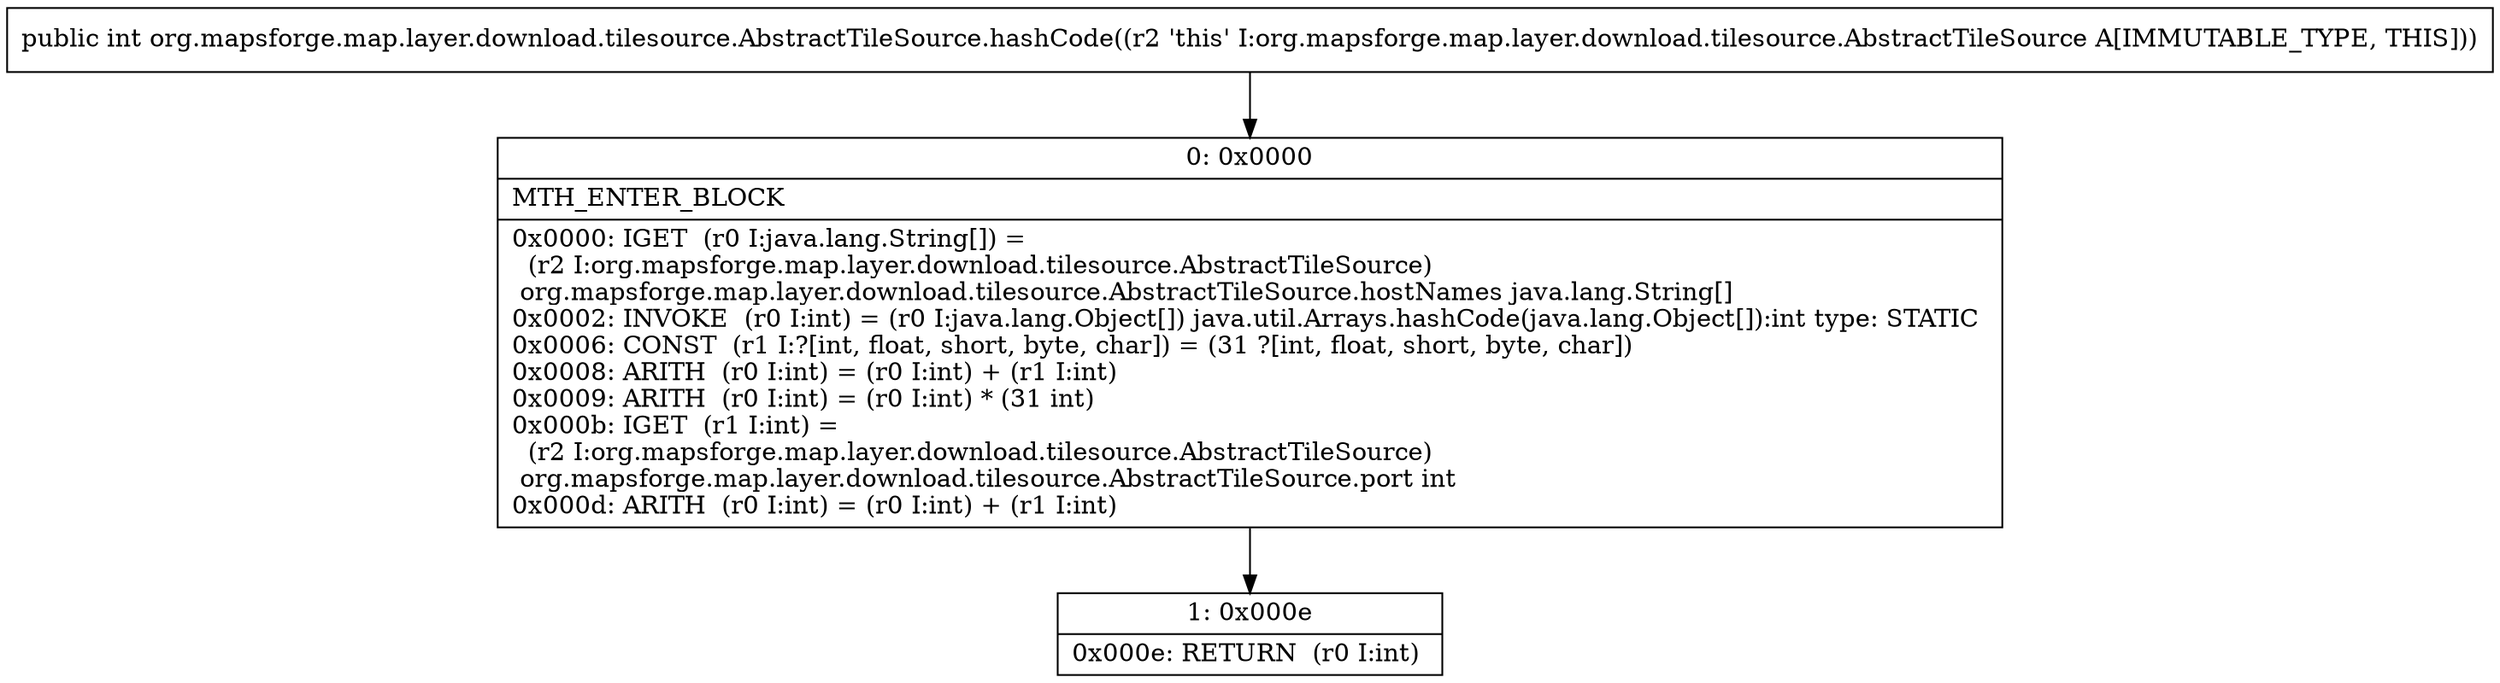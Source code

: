 digraph "CFG fororg.mapsforge.map.layer.download.tilesource.AbstractTileSource.hashCode()I" {
Node_0 [shape=record,label="{0\:\ 0x0000|MTH_ENTER_BLOCK\l|0x0000: IGET  (r0 I:java.lang.String[]) = \l  (r2 I:org.mapsforge.map.layer.download.tilesource.AbstractTileSource)\l org.mapsforge.map.layer.download.tilesource.AbstractTileSource.hostNames java.lang.String[] \l0x0002: INVOKE  (r0 I:int) = (r0 I:java.lang.Object[]) java.util.Arrays.hashCode(java.lang.Object[]):int type: STATIC \l0x0006: CONST  (r1 I:?[int, float, short, byte, char]) = (31 ?[int, float, short, byte, char]) \l0x0008: ARITH  (r0 I:int) = (r0 I:int) + (r1 I:int) \l0x0009: ARITH  (r0 I:int) = (r0 I:int) * (31 int) \l0x000b: IGET  (r1 I:int) = \l  (r2 I:org.mapsforge.map.layer.download.tilesource.AbstractTileSource)\l org.mapsforge.map.layer.download.tilesource.AbstractTileSource.port int \l0x000d: ARITH  (r0 I:int) = (r0 I:int) + (r1 I:int) \l}"];
Node_1 [shape=record,label="{1\:\ 0x000e|0x000e: RETURN  (r0 I:int) \l}"];
MethodNode[shape=record,label="{public int org.mapsforge.map.layer.download.tilesource.AbstractTileSource.hashCode((r2 'this' I:org.mapsforge.map.layer.download.tilesource.AbstractTileSource A[IMMUTABLE_TYPE, THIS])) }"];
MethodNode -> Node_0;
Node_0 -> Node_1;
}

